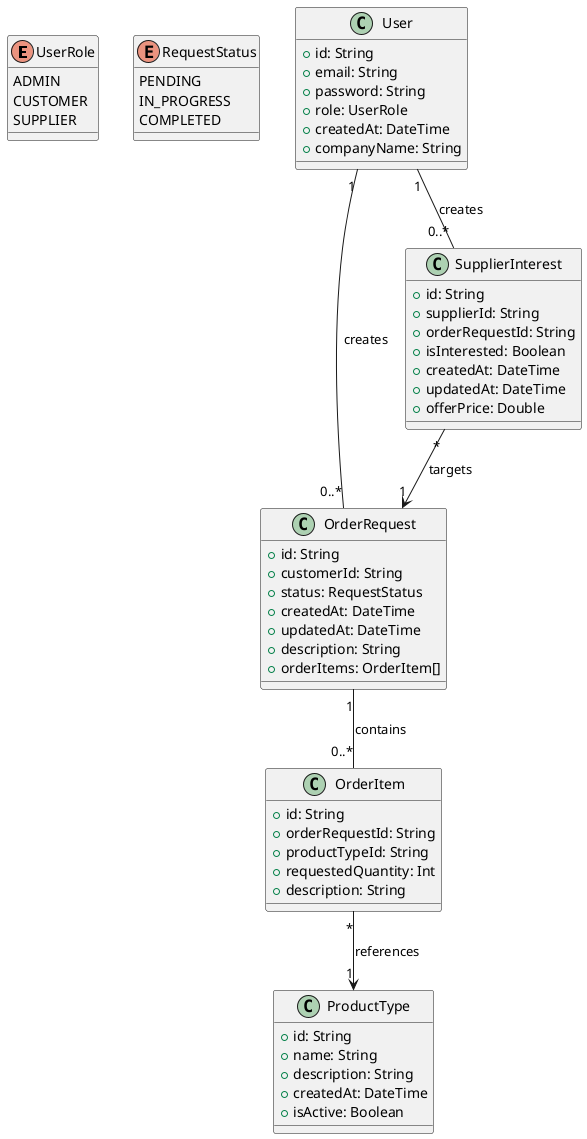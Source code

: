 @startuml "packaging_supply_system"

enum UserRole {
  ADMIN
  CUSTOMER
  SUPPLIER
}

enum RequestStatus {
  PENDING
  IN_PROGRESS
  COMPLETED
}

class User {
  +id: String
  +email: String
  +password: String
  +role: UserRole
  +createdAt: DateTime
  +companyName: String
}

class OrderRequest {
  +id: String
  +customerId: String
  +status: RequestStatus
  +createdAt: DateTime
  +updatedAt: DateTime
  +description: String
  +orderItems: OrderItem[]
}

class OrderItem {
  +id: String
  +orderRequestId: String
  +productTypeId: String
  +requestedQuantity: Int
  +description: String
}

class ProductType {
  +id: String
  +name: String
  +description: String
  +createdAt: DateTime
  +isActive: Boolean
}

class SupplierInterest {
  +id: String
  +supplierId: String
  +orderRequestId: String
  +isInterested: Boolean
  +createdAt: DateTime
  +updatedAt: DateTime
  +offerPrice: Double
}

User "1" -- "0..*" OrderRequest : creates
User "1" -- "0..*" SupplierInterest : creates
OrderRequest "1" -- "0..*" OrderItem : contains
OrderItem "*" --> "1" ProductType : references
SupplierInterest "*" --> "1" OrderRequest : targets

@enduml